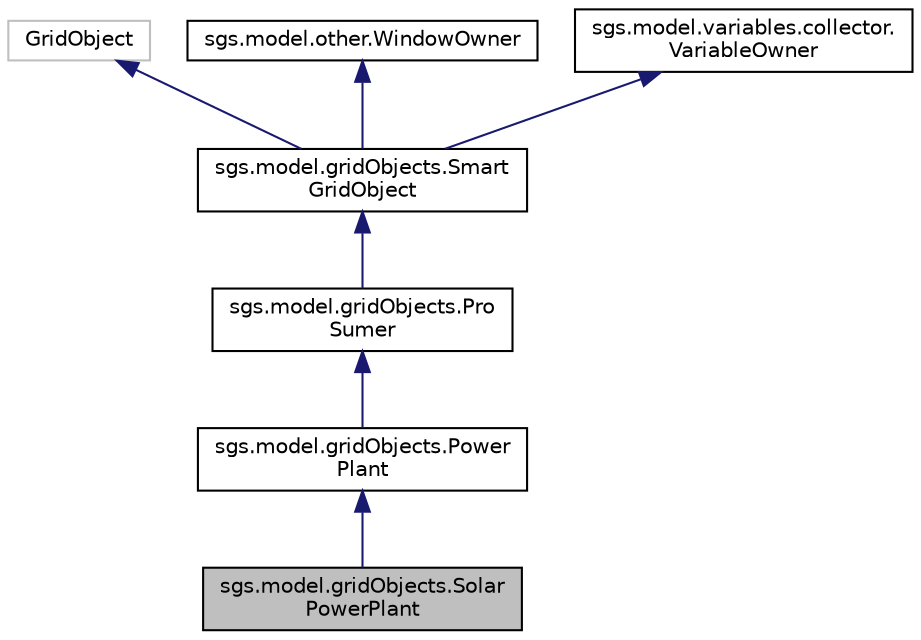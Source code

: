 digraph "sgs.model.gridObjects.SolarPowerPlant"
{
  edge [fontname="Helvetica",fontsize="10",labelfontname="Helvetica",labelfontsize="10"];
  node [fontname="Helvetica",fontsize="10",shape=record];
  Node1 [label="sgs.model.gridObjects.Solar\lPowerPlant",height=0.2,width=0.4,color="black", fillcolor="grey75", style="filled" fontcolor="black"];
  Node2 -> Node1 [dir="back",color="midnightblue",fontsize="10",style="solid",fontname="Helvetica"];
  Node2 [label="sgs.model.gridObjects.Power\lPlant",height=0.2,width=0.4,color="black", fillcolor="white", style="filled",URL="$classsgs_1_1model_1_1grid_objects_1_1_power_plant.html"];
  Node3 -> Node2 [dir="back",color="midnightblue",fontsize="10",style="solid",fontname="Helvetica"];
  Node3 [label="sgs.model.gridObjects.Pro\lSumer",height=0.2,width=0.4,color="black", fillcolor="white", style="filled",URL="$classsgs_1_1model_1_1grid_objects_1_1_pro_sumer.html"];
  Node4 -> Node3 [dir="back",color="midnightblue",fontsize="10",style="solid",fontname="Helvetica"];
  Node4 [label="sgs.model.gridObjects.Smart\lGridObject",height=0.2,width=0.4,color="black", fillcolor="white", style="filled",URL="$classsgs_1_1model_1_1grid_objects_1_1_smart_grid_object.html"];
  Node5 -> Node4 [dir="back",color="midnightblue",fontsize="10",style="solid",fontname="Helvetica"];
  Node5 [label="GridObject",height=0.2,width=0.4,color="grey75", fillcolor="white", style="filled"];
  Node6 -> Node4 [dir="back",color="midnightblue",fontsize="10",style="solid",fontname="Helvetica"];
  Node6 [label="sgs.model.other.WindowOwner",height=0.2,width=0.4,color="black", fillcolor="white", style="filled",URL="$interfacesgs_1_1model_1_1other_1_1_window_owner.html"];
  Node7 -> Node4 [dir="back",color="midnightblue",fontsize="10",style="solid",fontname="Helvetica"];
  Node7 [label="sgs.model.variables.collector.\lVariableOwner",height=0.2,width=0.4,color="black", fillcolor="white", style="filled",URL="$interfacesgs_1_1model_1_1variables_1_1collector_1_1_variable_owner.html"];
}
